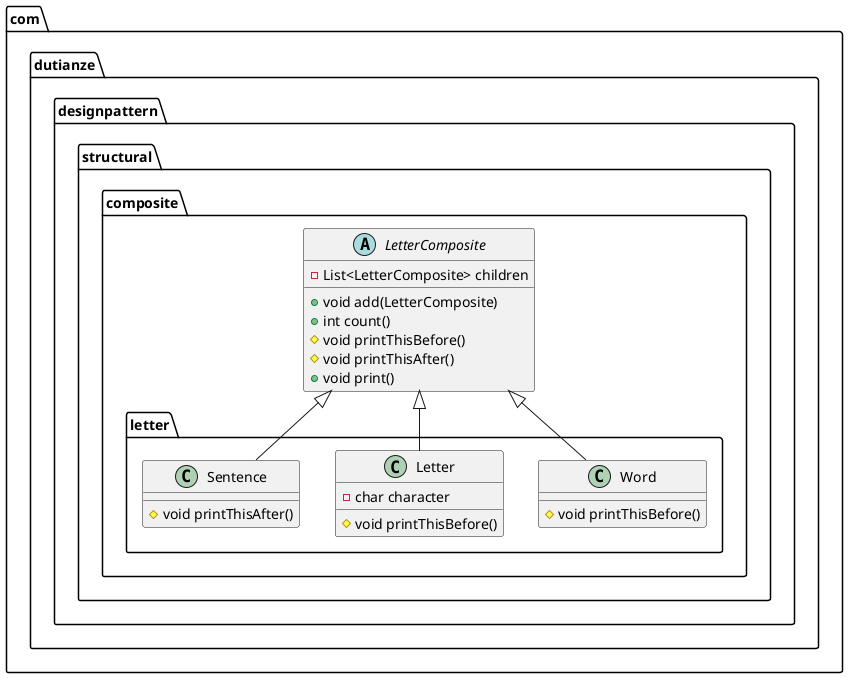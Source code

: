 @startuml
abstract class com.dutianze.designpattern.structural.composite.LetterComposite {
- List<LetterComposite> children
+ void add(LetterComposite)
+ int count()
# void printThisBefore()
# void printThisAfter()
+ void print()
}
class com.dutianze.designpattern.structural.composite.letter.Word {
# void printThisBefore()
}
class com.dutianze.designpattern.structural.composite.letter.Letter {
- char character
# void printThisBefore()
}
class com.dutianze.designpattern.structural.composite.letter.Sentence {
# void printThisAfter()
}


com.dutianze.designpattern.structural.composite.LetterComposite <|-- com.dutianze.designpattern.structural.composite.letter.Word
com.dutianze.designpattern.structural.composite.LetterComposite <|-- com.dutianze.designpattern.structural.composite.letter.Letter
com.dutianze.designpattern.structural.composite.LetterComposite <|-- com.dutianze.designpattern.structural.composite.letter.Sentence
@enduml